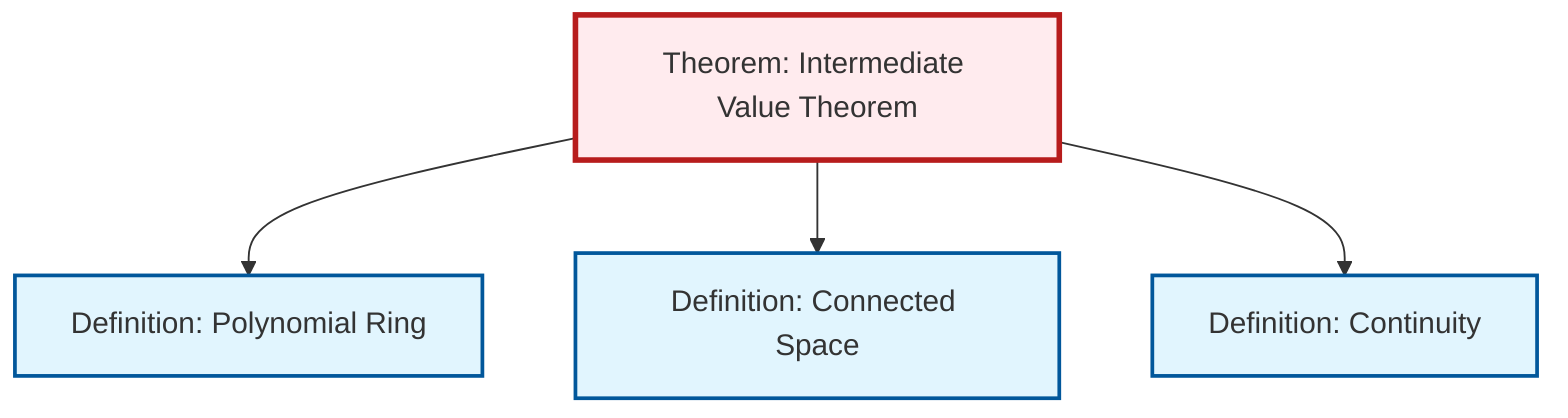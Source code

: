 graph TD
    classDef definition fill:#e1f5fe,stroke:#01579b,stroke-width:2px
    classDef theorem fill:#f3e5f5,stroke:#4a148c,stroke-width:2px
    classDef axiom fill:#fff3e0,stroke:#e65100,stroke-width:2px
    classDef example fill:#e8f5e9,stroke:#1b5e20,stroke-width:2px
    classDef current fill:#ffebee,stroke:#b71c1c,stroke-width:3px
    def-polynomial-ring["Definition: Polynomial Ring"]:::definition
    def-continuity["Definition: Continuity"]:::definition
    def-connected["Definition: Connected Space"]:::definition
    thm-intermediate-value["Theorem: Intermediate Value Theorem"]:::theorem
    thm-intermediate-value --> def-polynomial-ring
    thm-intermediate-value --> def-connected
    thm-intermediate-value --> def-continuity
    class thm-intermediate-value current